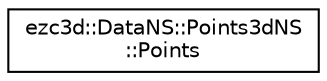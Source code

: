 digraph "Graphical Class Hierarchy"
{
  edge [fontname="Helvetica",fontsize="10",labelfontname="Helvetica",labelfontsize="10"];
  node [fontname="Helvetica",fontsize="10",shape=record];
  rankdir="LR";
  Node0 [label="ezc3d::DataNS::Points3dNS\l::Points",height=0.2,width=0.4,color="black", fillcolor="white", style="filled",URL="$classezc3d_1_1DataNS_1_1Points3dNS_1_1Points.html",tooltip="Points holder for C3D data 3D points data. "];
}
